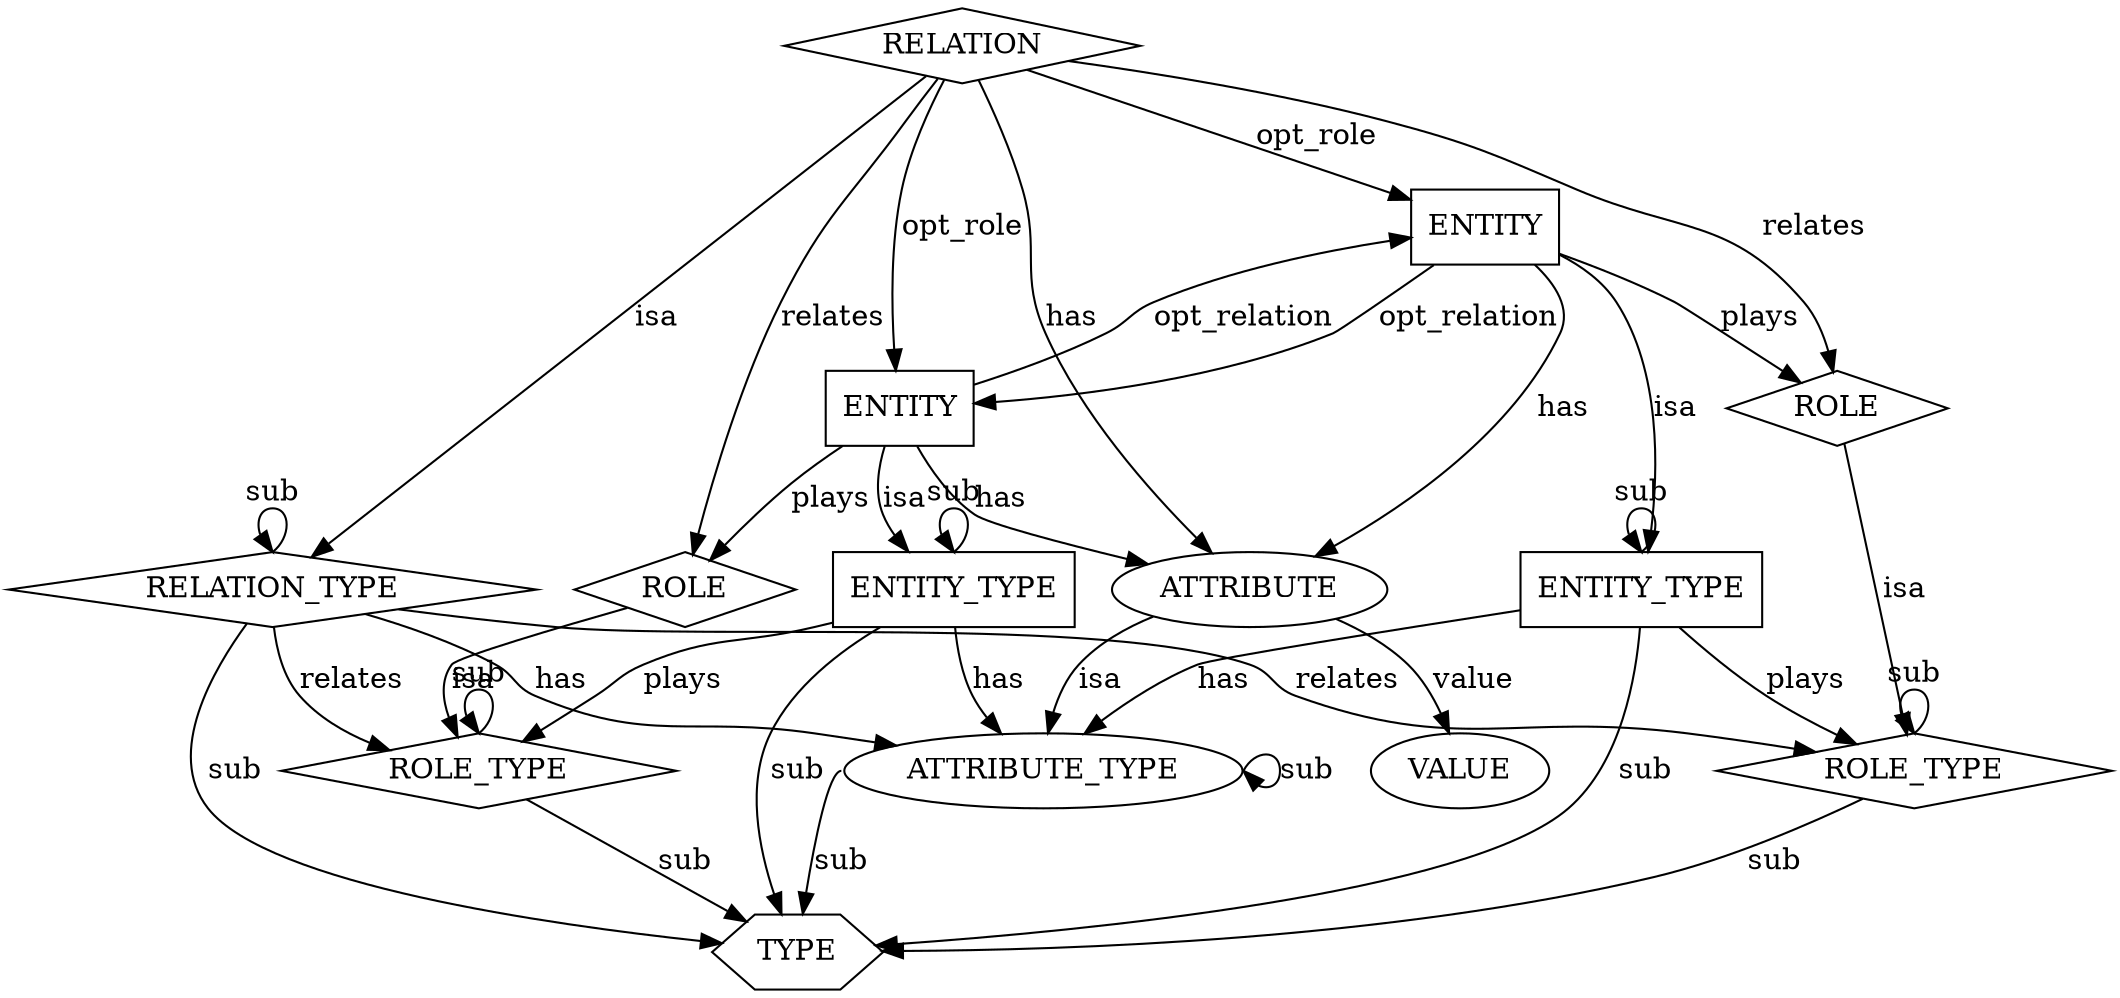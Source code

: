 digraph grakn {
    graph [splines = true]

    TYPE [shape = hexagon, label = "TYPE", pos = "6,12!"]
    REL_T [shape = diamond, label = "RELATION_TYPE", pos = "6,10!"]
    ROL_T1 [shape = diamond, label = "ROLE_TYPE", pos = "3,8!"]
    ROL_T2 [shape = diamond, label = "ROLE_TYPE", pos = "9,8!"]
    ENT_T1 [shape = rectangle, label = "ENTITY_TYPE", pos = "0,6!"]
    ENT_T2 [shape = rectangle, label = "ENTITY_TYPE", pos = "12,6!"]
    ATT_T [shape = ellipse, label = "ATTRIBUTE_TYPE", pos = "6,0!"]

    ENT1 [shape = rectangle, label = "ENTITY", pos = "3,4!"]
    ENT2 [shape = rectangle, label = "ENTITY", pos = "9,4!"]
    REL [shape = diamond, label = "RELATION", pos = "6,6!"]
    ROL1 [shape = diamond, label = "ROLE", pos = "3,6!"]
    ROL2 [shape = diamond, label = "ROLE", pos = "9,6!"]
    ATT [shape = ellipse, label = "ATTRIBUTE", pos = "6,2!"]
    VAL [shape = ellipse, label = "VALUE", pos = "9,2!"]

    ENT_T1 -> TYPE [label = "sub"]
    ENT_T1: n -> ENT_T1: n [label = "sub"]
    ENT_T2 -> TYPE [label = "sub"]
    ENT_T2: n -> ENT_T2: n [label = "sub"]
    REL_T -> TYPE [label = "sub"]
    REL_T: n -> REL_T: n [label = "sub"]
    ROL_T1 -> TYPE [label = "sub"]
    ROL_T1: n -> ROL_T1: n [label = "sub"]
    ROL_T2 -> TYPE [label = "sub"]
    ROL_T2: n -> ROL_T2: n [label = "sub"]
    ATT_T: w -> TYPE [label = "sub"]
    ATT_T: e -> ATT_T: e [label = "sub"]

    ENT_T1 -> ROL_T1 [label = "plays"]
    ENT_T1 -> ATT_T [label = "has"]
    ENT_T2 -> ROL_T2 [label = "plays"]
    ENT_T2 -> ATT_T [label = "has"]

    REL_T -> ROL_T1 [label = "relates"]
    REL_T -> ROL_T2 [label = "relates"]
    REL_T -> ATT_T [label = "has"]

    ENT1 -> ENT_T1 [label = "isa"]
    ENT1 -> ROL1 [label = "plays"]
    ENT1 -> ATT [label = "has"]
    ROL1 -> ROL_T1 [label = "isa"]
    ENT2 -> ENT_T2 [label = "isa"]
    ENT2 -> ROL2 [label = "plays"]
    ENT2 -> ATT [label = "has"]
    ROL2 -> ROL_T2 [label = "isa"]
    REL -> ROL1 [label = "relates"]
    REL -> ROL2 [label = "relates"]
    REL -> REL_T [label = "isa"]
    REL -> ATT [label = "has"]
    ATT -> ATT_T [label = "isa"]
    ATT -> VAL [label = "value"]

    ENT1 -> ENT2 [label = "opt_relation"]
    ENT2 -> ENT1 [label = "opt_relation"]
    REL -> ENT1 [label = "opt_role"]
    REL -> ENT2 [label = "opt_role"]
}